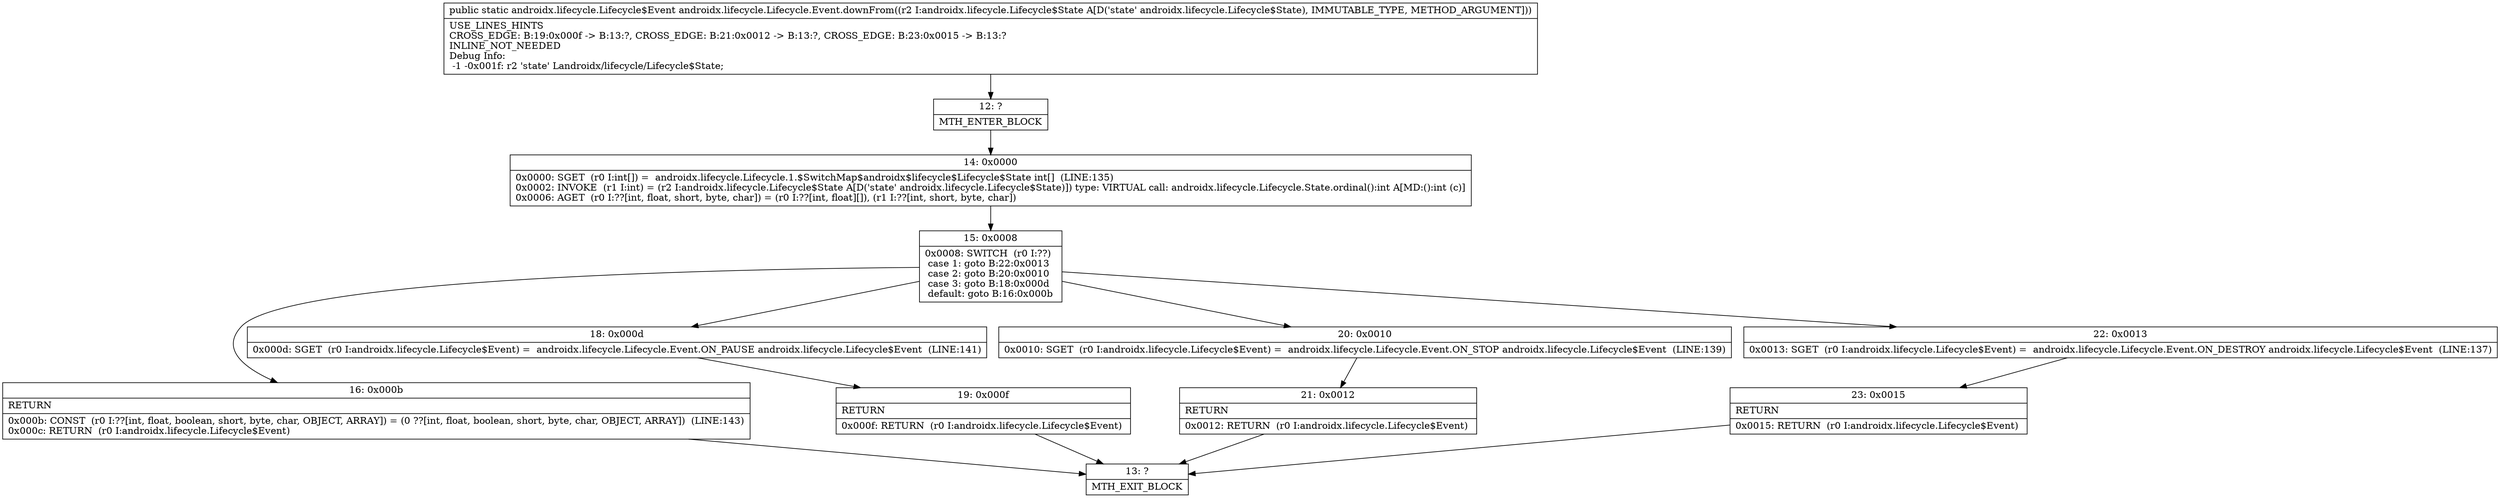 digraph "CFG forandroidx.lifecycle.Lifecycle.Event.downFrom(Landroidx\/lifecycle\/Lifecycle$State;)Landroidx\/lifecycle\/Lifecycle$Event;" {
Node_12 [shape=record,label="{12\:\ ?|MTH_ENTER_BLOCK\l}"];
Node_14 [shape=record,label="{14\:\ 0x0000|0x0000: SGET  (r0 I:int[]) =  androidx.lifecycle.Lifecycle.1.$SwitchMap$androidx$lifecycle$Lifecycle$State int[]  (LINE:135)\l0x0002: INVOKE  (r1 I:int) = (r2 I:androidx.lifecycle.Lifecycle$State A[D('state' androidx.lifecycle.Lifecycle$State)]) type: VIRTUAL call: androidx.lifecycle.Lifecycle.State.ordinal():int A[MD:():int (c)]\l0x0006: AGET  (r0 I:??[int, float, short, byte, char]) = (r0 I:??[int, float][]), (r1 I:??[int, short, byte, char]) \l}"];
Node_15 [shape=record,label="{15\:\ 0x0008|0x0008: SWITCH  (r0 I:??)\l case 1: goto B:22:0x0013\l case 2: goto B:20:0x0010\l case 3: goto B:18:0x000d\l default: goto B:16:0x000b \l}"];
Node_16 [shape=record,label="{16\:\ 0x000b|RETURN\l|0x000b: CONST  (r0 I:??[int, float, boolean, short, byte, char, OBJECT, ARRAY]) = (0 ??[int, float, boolean, short, byte, char, OBJECT, ARRAY])  (LINE:143)\l0x000c: RETURN  (r0 I:androidx.lifecycle.Lifecycle$Event) \l}"];
Node_13 [shape=record,label="{13\:\ ?|MTH_EXIT_BLOCK\l}"];
Node_18 [shape=record,label="{18\:\ 0x000d|0x000d: SGET  (r0 I:androidx.lifecycle.Lifecycle$Event) =  androidx.lifecycle.Lifecycle.Event.ON_PAUSE androidx.lifecycle.Lifecycle$Event  (LINE:141)\l}"];
Node_19 [shape=record,label="{19\:\ 0x000f|RETURN\l|0x000f: RETURN  (r0 I:androidx.lifecycle.Lifecycle$Event) \l}"];
Node_20 [shape=record,label="{20\:\ 0x0010|0x0010: SGET  (r0 I:androidx.lifecycle.Lifecycle$Event) =  androidx.lifecycle.Lifecycle.Event.ON_STOP androidx.lifecycle.Lifecycle$Event  (LINE:139)\l}"];
Node_21 [shape=record,label="{21\:\ 0x0012|RETURN\l|0x0012: RETURN  (r0 I:androidx.lifecycle.Lifecycle$Event) \l}"];
Node_22 [shape=record,label="{22\:\ 0x0013|0x0013: SGET  (r0 I:androidx.lifecycle.Lifecycle$Event) =  androidx.lifecycle.Lifecycle.Event.ON_DESTROY androidx.lifecycle.Lifecycle$Event  (LINE:137)\l}"];
Node_23 [shape=record,label="{23\:\ 0x0015|RETURN\l|0x0015: RETURN  (r0 I:androidx.lifecycle.Lifecycle$Event) \l}"];
MethodNode[shape=record,label="{public static androidx.lifecycle.Lifecycle$Event androidx.lifecycle.Lifecycle.Event.downFrom((r2 I:androidx.lifecycle.Lifecycle$State A[D('state' androidx.lifecycle.Lifecycle$State), IMMUTABLE_TYPE, METHOD_ARGUMENT]))  | USE_LINES_HINTS\lCROSS_EDGE: B:19:0x000f \-\> B:13:?, CROSS_EDGE: B:21:0x0012 \-\> B:13:?, CROSS_EDGE: B:23:0x0015 \-\> B:13:?\lINLINE_NOT_NEEDED\lDebug Info:\l  \-1 \-0x001f: r2 'state' Landroidx\/lifecycle\/Lifecycle$State;\l}"];
MethodNode -> Node_12;Node_12 -> Node_14;
Node_14 -> Node_15;
Node_15 -> Node_16;
Node_15 -> Node_18;
Node_15 -> Node_20;
Node_15 -> Node_22;
Node_16 -> Node_13;
Node_18 -> Node_19;
Node_19 -> Node_13;
Node_20 -> Node_21;
Node_21 -> Node_13;
Node_22 -> Node_23;
Node_23 -> Node_13;
}

